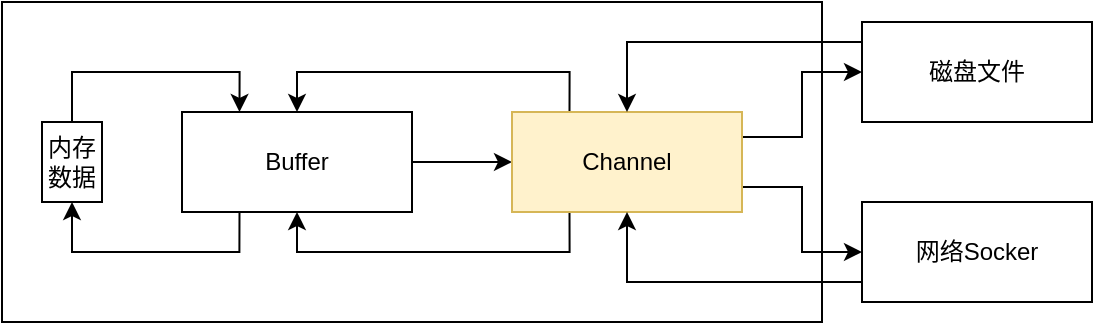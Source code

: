 <mxfile version="12.3.2" type="github" pages="1">
  <diagram id="psnQQy6LqLvKlwlGEEYT" name="第 1 页">
    <mxGraphModel dx="1422" dy="762" grid="1" gridSize="10" guides="1" tooltips="1" connect="1" arrows="1" fold="1" page="1" pageScale="1" pageWidth="827" pageHeight="1169" math="0" shadow="0">
      <root>
        <mxCell id="0"/>
        <mxCell id="1" parent="0"/>
        <mxCell id="Q6flnoo-UCcCWJMEGhwK-1" value="" style="rounded=0;whiteSpace=wrap;html=1;" vertex="1" parent="1">
          <mxGeometry x="30" y="280" width="410" height="160" as="geometry"/>
        </mxCell>
        <mxCell id="Q6flnoo-UCcCWJMEGhwK-15" style="edgeStyle=orthogonalEdgeStyle;rounded=0;orthogonalLoop=1;jettySize=auto;html=1;exitX=0.5;exitY=0;exitDx=0;exitDy=0;entryX=0.25;entryY=0;entryDx=0;entryDy=0;" edge="1" parent="1" source="Q6flnoo-UCcCWJMEGhwK-2" target="Q6flnoo-UCcCWJMEGhwK-3">
          <mxGeometry relative="1" as="geometry"/>
        </mxCell>
        <mxCell id="Q6flnoo-UCcCWJMEGhwK-2" value="内存数据" style="rounded=0;whiteSpace=wrap;html=1;" vertex="1" parent="1">
          <mxGeometry x="50" y="340" width="30" height="40" as="geometry"/>
        </mxCell>
        <mxCell id="Q6flnoo-UCcCWJMEGhwK-5" style="edgeStyle=orthogonalEdgeStyle;rounded=0;orthogonalLoop=1;jettySize=auto;html=1;entryX=0;entryY=0.5;entryDx=0;entryDy=0;" edge="1" parent="1" source="Q6flnoo-UCcCWJMEGhwK-3" target="Q6flnoo-UCcCWJMEGhwK-4">
          <mxGeometry relative="1" as="geometry"/>
        </mxCell>
        <mxCell id="Q6flnoo-UCcCWJMEGhwK-14" style="edgeStyle=orthogonalEdgeStyle;rounded=0;orthogonalLoop=1;jettySize=auto;html=1;exitX=0.25;exitY=1;exitDx=0;exitDy=0;entryX=0.5;entryY=1;entryDx=0;entryDy=0;" edge="1" parent="1" source="Q6flnoo-UCcCWJMEGhwK-3" target="Q6flnoo-UCcCWJMEGhwK-2">
          <mxGeometry relative="1" as="geometry"/>
        </mxCell>
        <mxCell id="Q6flnoo-UCcCWJMEGhwK-3" value="Buffer" style="rounded=0;whiteSpace=wrap;html=1;" vertex="1" parent="1">
          <mxGeometry x="120" y="335" width="115" height="50" as="geometry"/>
        </mxCell>
        <mxCell id="Q6flnoo-UCcCWJMEGhwK-8" style="edgeStyle=orthogonalEdgeStyle;rounded=0;orthogonalLoop=1;jettySize=auto;html=1;exitX=1;exitY=0.25;exitDx=0;exitDy=0;entryX=0;entryY=0.5;entryDx=0;entryDy=0;" edge="1" parent="1" source="Q6flnoo-UCcCWJMEGhwK-4" target="Q6flnoo-UCcCWJMEGhwK-6">
          <mxGeometry relative="1" as="geometry"/>
        </mxCell>
        <mxCell id="Q6flnoo-UCcCWJMEGhwK-9" style="edgeStyle=orthogonalEdgeStyle;rounded=0;orthogonalLoop=1;jettySize=auto;html=1;exitX=1;exitY=0.75;exitDx=0;exitDy=0;entryX=0;entryY=0.5;entryDx=0;entryDy=0;" edge="1" parent="1" source="Q6flnoo-UCcCWJMEGhwK-4" target="Q6flnoo-UCcCWJMEGhwK-7">
          <mxGeometry relative="1" as="geometry"/>
        </mxCell>
        <mxCell id="Q6flnoo-UCcCWJMEGhwK-12" style="edgeStyle=orthogonalEdgeStyle;rounded=0;orthogonalLoop=1;jettySize=auto;html=1;exitX=0.25;exitY=1;exitDx=0;exitDy=0;entryX=0.5;entryY=1;entryDx=0;entryDy=0;" edge="1" parent="1" source="Q6flnoo-UCcCWJMEGhwK-4" target="Q6flnoo-UCcCWJMEGhwK-3">
          <mxGeometry relative="1" as="geometry"/>
        </mxCell>
        <mxCell id="Q6flnoo-UCcCWJMEGhwK-13" style="edgeStyle=orthogonalEdgeStyle;rounded=0;orthogonalLoop=1;jettySize=auto;html=1;exitX=0.25;exitY=0;exitDx=0;exitDy=0;entryX=0.5;entryY=0;entryDx=0;entryDy=0;" edge="1" parent="1" source="Q6flnoo-UCcCWJMEGhwK-4" target="Q6flnoo-UCcCWJMEGhwK-3">
          <mxGeometry relative="1" as="geometry"/>
        </mxCell>
        <mxCell id="Q6flnoo-UCcCWJMEGhwK-4" value="Channel" style="rounded=0;whiteSpace=wrap;html=1;fillColor=#fff2cc;strokeColor=#d6b656;" vertex="1" parent="1">
          <mxGeometry x="285" y="335" width="115" height="50" as="geometry"/>
        </mxCell>
        <mxCell id="Q6flnoo-UCcCWJMEGhwK-10" style="edgeStyle=orthogonalEdgeStyle;rounded=0;orthogonalLoop=1;jettySize=auto;html=1;entryX=0.5;entryY=0;entryDx=0;entryDy=0;" edge="1" parent="1" source="Q6flnoo-UCcCWJMEGhwK-6" target="Q6flnoo-UCcCWJMEGhwK-4">
          <mxGeometry relative="1" as="geometry">
            <Array as="points">
              <mxPoint x="343" y="300"/>
            </Array>
          </mxGeometry>
        </mxCell>
        <mxCell id="Q6flnoo-UCcCWJMEGhwK-6" value="磁盘文件" style="rounded=0;whiteSpace=wrap;html=1;" vertex="1" parent="1">
          <mxGeometry x="460" y="290" width="115" height="50" as="geometry"/>
        </mxCell>
        <mxCell id="Q6flnoo-UCcCWJMEGhwK-11" style="edgeStyle=orthogonalEdgeStyle;rounded=0;orthogonalLoop=1;jettySize=auto;html=1;entryX=0.5;entryY=1;entryDx=0;entryDy=0;" edge="1" parent="1" source="Q6flnoo-UCcCWJMEGhwK-7" target="Q6flnoo-UCcCWJMEGhwK-4">
          <mxGeometry relative="1" as="geometry">
            <Array as="points">
              <mxPoint x="343" y="420"/>
            </Array>
          </mxGeometry>
        </mxCell>
        <mxCell id="Q6flnoo-UCcCWJMEGhwK-7" value="网络Socker" style="rounded=0;whiteSpace=wrap;html=1;" vertex="1" parent="1">
          <mxGeometry x="460" y="380" width="115" height="50" as="geometry"/>
        </mxCell>
      </root>
    </mxGraphModel>
  </diagram>
</mxfile>
